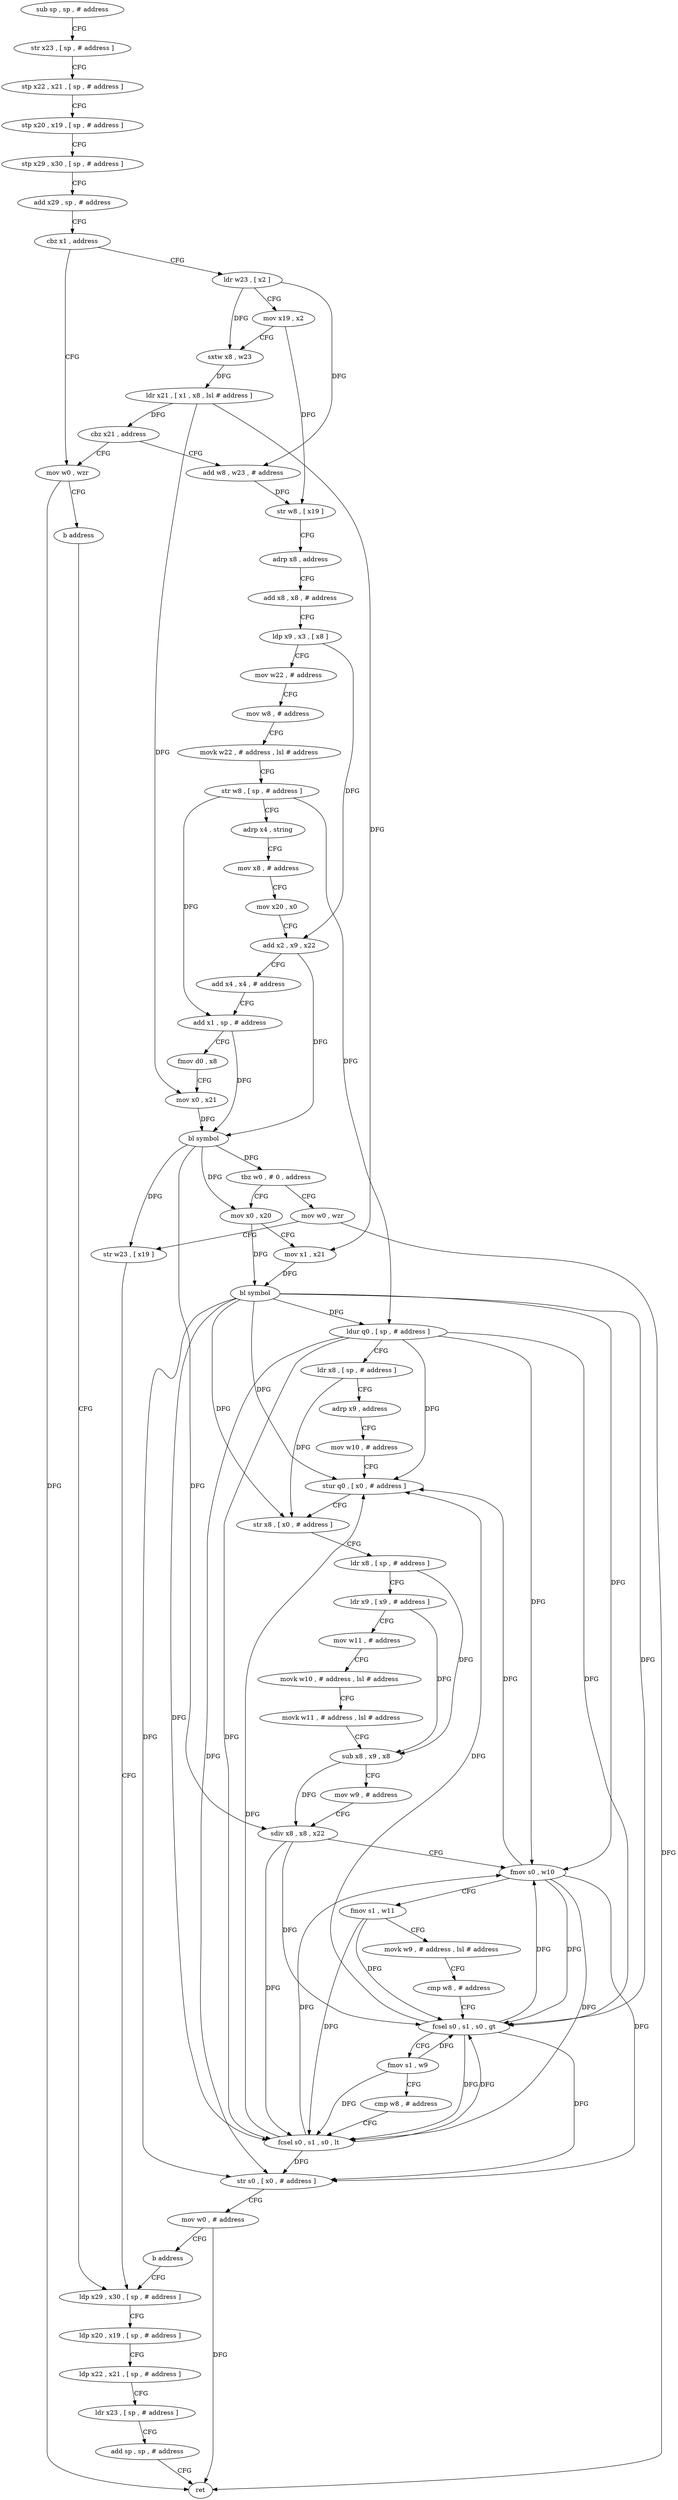 digraph "func" {
"4246184" [label = "sub sp , sp , # address" ]
"4246188" [label = "str x23 , [ sp , # address ]" ]
"4246192" [label = "stp x22 , x21 , [ sp , # address ]" ]
"4246196" [label = "stp x20 , x19 , [ sp , # address ]" ]
"4246200" [label = "stp x29 , x30 , [ sp , # address ]" ]
"4246204" [label = "add x29 , sp , # address" ]
"4246208" [label = "cbz x1 , address" ]
"4246420" [label = "mov w0 , wzr" ]
"4246212" [label = "ldr w23 , [ x2 ]" ]
"4246424" [label = "b address" ]
"4246436" [label = "ldp x29 , x30 , [ sp , # address ]" ]
"4246216" [label = "mov x19 , x2" ]
"4246220" [label = "sxtw x8 , w23" ]
"4246224" [label = "ldr x21 , [ x1 , x8 , lsl # address ]" ]
"4246228" [label = "cbz x21 , address" ]
"4246232" [label = "add w8 , w23 , # address" ]
"4246440" [label = "ldp x20 , x19 , [ sp , # address ]" ]
"4246444" [label = "ldp x22 , x21 , [ sp , # address ]" ]
"4246448" [label = "ldr x23 , [ sp , # address ]" ]
"4246452" [label = "add sp , sp , # address" ]
"4246456" [label = "ret" ]
"4246236" [label = "str w8 , [ x19 ]" ]
"4246240" [label = "adrp x8 , address" ]
"4246244" [label = "add x8 , x8 , # address" ]
"4246248" [label = "ldp x9 , x3 , [ x8 ]" ]
"4246252" [label = "mov w22 , # address" ]
"4246256" [label = "mov w8 , # address" ]
"4246260" [label = "movk w22 , # address , lsl # address" ]
"4246264" [label = "str w8 , [ sp , # address ]" ]
"4246268" [label = "adrp x4 , string" ]
"4246272" [label = "mov x8 , # address" ]
"4246276" [label = "mov x20 , x0" ]
"4246280" [label = "add x2 , x9 , x22" ]
"4246284" [label = "add x4 , x4 , # address" ]
"4246288" [label = "add x1 , sp , # address" ]
"4246292" [label = "fmov d0 , x8" ]
"4246296" [label = "mov x0 , x21" ]
"4246300" [label = "bl symbol" ]
"4246304" [label = "tbz w0 , # 0 , address" ]
"4246428" [label = "mov w0 , wzr" ]
"4246308" [label = "mov x0 , x20" ]
"4246432" [label = "str w23 , [ x19 ]" ]
"4246312" [label = "mov x1 , x21" ]
"4246316" [label = "bl symbol" ]
"4246320" [label = "ldur q0 , [ sp , # address ]" ]
"4246324" [label = "ldr x8 , [ sp , # address ]" ]
"4246328" [label = "adrp x9 , address" ]
"4246332" [label = "mov w10 , # address" ]
"4246336" [label = "stur q0 , [ x0 , # address ]" ]
"4246340" [label = "str x8 , [ x0 , # address ]" ]
"4246344" [label = "ldr x8 , [ sp , # address ]" ]
"4246348" [label = "ldr x9 , [ x9 , # address ]" ]
"4246352" [label = "mov w11 , # address" ]
"4246356" [label = "movk w10 , # address , lsl # address" ]
"4246360" [label = "movk w11 , # address , lsl # address" ]
"4246364" [label = "sub x8 , x9 , x8" ]
"4246368" [label = "mov w9 , # address" ]
"4246372" [label = "sdiv x8 , x8 , x22" ]
"4246376" [label = "fmov s0 , w10" ]
"4246380" [label = "fmov s1 , w11" ]
"4246384" [label = "movk w9 , # address , lsl # address" ]
"4246388" [label = "cmp w8 , # address" ]
"4246392" [label = "fcsel s0 , s1 , s0 , gt" ]
"4246396" [label = "fmov s1 , w9" ]
"4246400" [label = "cmp w8 , # address" ]
"4246404" [label = "fcsel s0 , s1 , s0 , lt" ]
"4246408" [label = "str s0 , [ x0 , # address ]" ]
"4246412" [label = "mov w0 , # address" ]
"4246416" [label = "b address" ]
"4246184" -> "4246188" [ label = "CFG" ]
"4246188" -> "4246192" [ label = "CFG" ]
"4246192" -> "4246196" [ label = "CFG" ]
"4246196" -> "4246200" [ label = "CFG" ]
"4246200" -> "4246204" [ label = "CFG" ]
"4246204" -> "4246208" [ label = "CFG" ]
"4246208" -> "4246420" [ label = "CFG" ]
"4246208" -> "4246212" [ label = "CFG" ]
"4246420" -> "4246424" [ label = "CFG" ]
"4246420" -> "4246456" [ label = "DFG" ]
"4246212" -> "4246216" [ label = "CFG" ]
"4246212" -> "4246220" [ label = "DFG" ]
"4246212" -> "4246232" [ label = "DFG" ]
"4246424" -> "4246436" [ label = "CFG" ]
"4246436" -> "4246440" [ label = "CFG" ]
"4246216" -> "4246220" [ label = "CFG" ]
"4246216" -> "4246236" [ label = "DFG" ]
"4246220" -> "4246224" [ label = "DFG" ]
"4246224" -> "4246228" [ label = "DFG" ]
"4246224" -> "4246296" [ label = "DFG" ]
"4246224" -> "4246312" [ label = "DFG" ]
"4246228" -> "4246420" [ label = "CFG" ]
"4246228" -> "4246232" [ label = "CFG" ]
"4246232" -> "4246236" [ label = "DFG" ]
"4246440" -> "4246444" [ label = "CFG" ]
"4246444" -> "4246448" [ label = "CFG" ]
"4246448" -> "4246452" [ label = "CFG" ]
"4246452" -> "4246456" [ label = "CFG" ]
"4246236" -> "4246240" [ label = "CFG" ]
"4246240" -> "4246244" [ label = "CFG" ]
"4246244" -> "4246248" [ label = "CFG" ]
"4246248" -> "4246252" [ label = "CFG" ]
"4246248" -> "4246280" [ label = "DFG" ]
"4246252" -> "4246256" [ label = "CFG" ]
"4246256" -> "4246260" [ label = "CFG" ]
"4246260" -> "4246264" [ label = "CFG" ]
"4246264" -> "4246268" [ label = "CFG" ]
"4246264" -> "4246320" [ label = "DFG" ]
"4246264" -> "4246288" [ label = "DFG" ]
"4246268" -> "4246272" [ label = "CFG" ]
"4246272" -> "4246276" [ label = "CFG" ]
"4246276" -> "4246280" [ label = "CFG" ]
"4246280" -> "4246284" [ label = "CFG" ]
"4246280" -> "4246300" [ label = "DFG" ]
"4246284" -> "4246288" [ label = "CFG" ]
"4246288" -> "4246292" [ label = "CFG" ]
"4246288" -> "4246300" [ label = "DFG" ]
"4246292" -> "4246296" [ label = "CFG" ]
"4246296" -> "4246300" [ label = "DFG" ]
"4246300" -> "4246304" [ label = "DFG" ]
"4246300" -> "4246432" [ label = "DFG" ]
"4246300" -> "4246308" [ label = "DFG" ]
"4246300" -> "4246372" [ label = "DFG" ]
"4246304" -> "4246428" [ label = "CFG" ]
"4246304" -> "4246308" [ label = "CFG" ]
"4246428" -> "4246432" [ label = "CFG" ]
"4246428" -> "4246456" [ label = "DFG" ]
"4246308" -> "4246312" [ label = "CFG" ]
"4246308" -> "4246316" [ label = "DFG" ]
"4246432" -> "4246436" [ label = "CFG" ]
"4246312" -> "4246316" [ label = "DFG" ]
"4246316" -> "4246320" [ label = "DFG" ]
"4246316" -> "4246336" [ label = "DFG" ]
"4246316" -> "4246340" [ label = "DFG" ]
"4246316" -> "4246408" [ label = "DFG" ]
"4246316" -> "4246376" [ label = "DFG" ]
"4246316" -> "4246392" [ label = "DFG" ]
"4246316" -> "4246404" [ label = "DFG" ]
"4246320" -> "4246324" [ label = "CFG" ]
"4246320" -> "4246336" [ label = "DFG" ]
"4246320" -> "4246376" [ label = "DFG" ]
"4246320" -> "4246392" [ label = "DFG" ]
"4246320" -> "4246404" [ label = "DFG" ]
"4246320" -> "4246408" [ label = "DFG" ]
"4246324" -> "4246328" [ label = "CFG" ]
"4246324" -> "4246340" [ label = "DFG" ]
"4246328" -> "4246332" [ label = "CFG" ]
"4246332" -> "4246336" [ label = "CFG" ]
"4246336" -> "4246340" [ label = "CFG" ]
"4246340" -> "4246344" [ label = "CFG" ]
"4246344" -> "4246348" [ label = "CFG" ]
"4246344" -> "4246364" [ label = "DFG" ]
"4246348" -> "4246352" [ label = "CFG" ]
"4246348" -> "4246364" [ label = "DFG" ]
"4246352" -> "4246356" [ label = "CFG" ]
"4246356" -> "4246360" [ label = "CFG" ]
"4246360" -> "4246364" [ label = "CFG" ]
"4246364" -> "4246368" [ label = "CFG" ]
"4246364" -> "4246372" [ label = "DFG" ]
"4246368" -> "4246372" [ label = "CFG" ]
"4246372" -> "4246376" [ label = "CFG" ]
"4246372" -> "4246392" [ label = "DFG" ]
"4246372" -> "4246404" [ label = "DFG" ]
"4246376" -> "4246380" [ label = "CFG" ]
"4246376" -> "4246336" [ label = "DFG" ]
"4246376" -> "4246392" [ label = "DFG" ]
"4246376" -> "4246404" [ label = "DFG" ]
"4246376" -> "4246408" [ label = "DFG" ]
"4246380" -> "4246384" [ label = "CFG" ]
"4246380" -> "4246392" [ label = "DFG" ]
"4246380" -> "4246404" [ label = "DFG" ]
"4246384" -> "4246388" [ label = "CFG" ]
"4246388" -> "4246392" [ label = "CFG" ]
"4246392" -> "4246396" [ label = "CFG" ]
"4246392" -> "4246336" [ label = "DFG" ]
"4246392" -> "4246376" [ label = "DFG" ]
"4246392" -> "4246404" [ label = "DFG" ]
"4246392" -> "4246408" [ label = "DFG" ]
"4246396" -> "4246400" [ label = "CFG" ]
"4246396" -> "4246392" [ label = "DFG" ]
"4246396" -> "4246404" [ label = "DFG" ]
"4246400" -> "4246404" [ label = "CFG" ]
"4246404" -> "4246408" [ label = "DFG" ]
"4246404" -> "4246336" [ label = "DFG" ]
"4246404" -> "4246376" [ label = "DFG" ]
"4246404" -> "4246392" [ label = "DFG" ]
"4246408" -> "4246412" [ label = "CFG" ]
"4246412" -> "4246416" [ label = "CFG" ]
"4246412" -> "4246456" [ label = "DFG" ]
"4246416" -> "4246436" [ label = "CFG" ]
}
